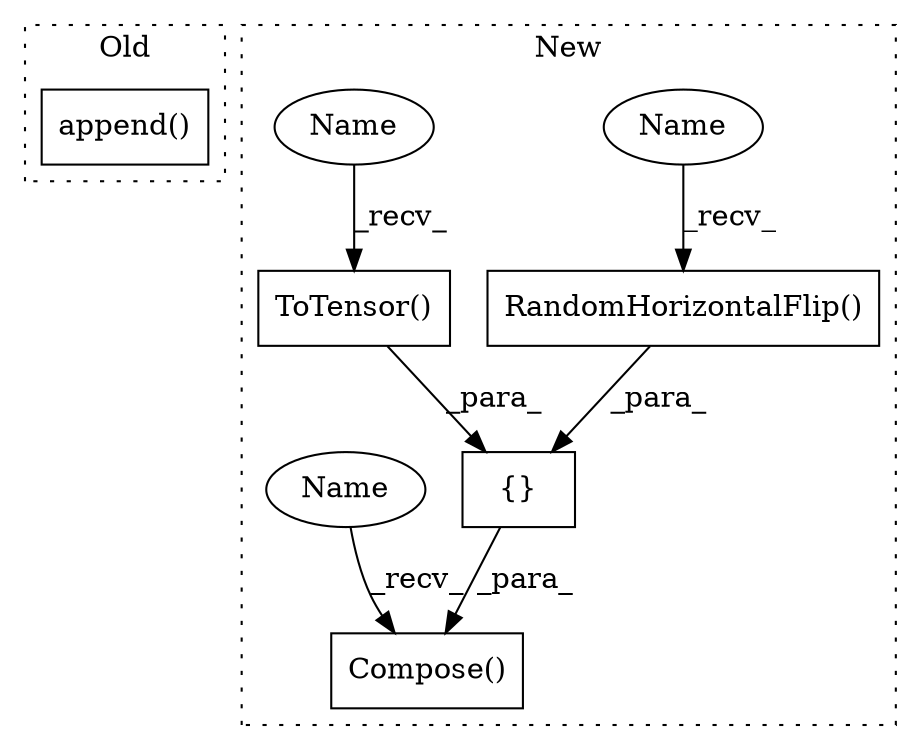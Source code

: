 digraph G {
subgraph cluster0 {
1 [label="append()" a="75" s="5650,5724" l="9,1" shape="box"];
label = "Old";
style="dotted";
}
subgraph cluster1 {
2 [label="ToTensor()" a="75" s="4801" l="21" shape="box"];
3 [label="Compose()" a="75" s="4631,4833" l="19,1" shape="box"];
4 [label="{}" a="59" s="4650,4822" l="14,0" shape="box"];
5 [label="RandomHorizontalFlip()" a="75" s="4749" l="38" shape="box"];
6 [label="Name" a="87" s="4749" l="10" shape="ellipse"];
7 [label="Name" a="87" s="4801" l="10" shape="ellipse"];
8 [label="Name" a="87" s="4631" l="10" shape="ellipse"];
label = "New";
style="dotted";
}
2 -> 4 [label="_para_"];
4 -> 3 [label="_para_"];
5 -> 4 [label="_para_"];
6 -> 5 [label="_recv_"];
7 -> 2 [label="_recv_"];
8 -> 3 [label="_recv_"];
}
